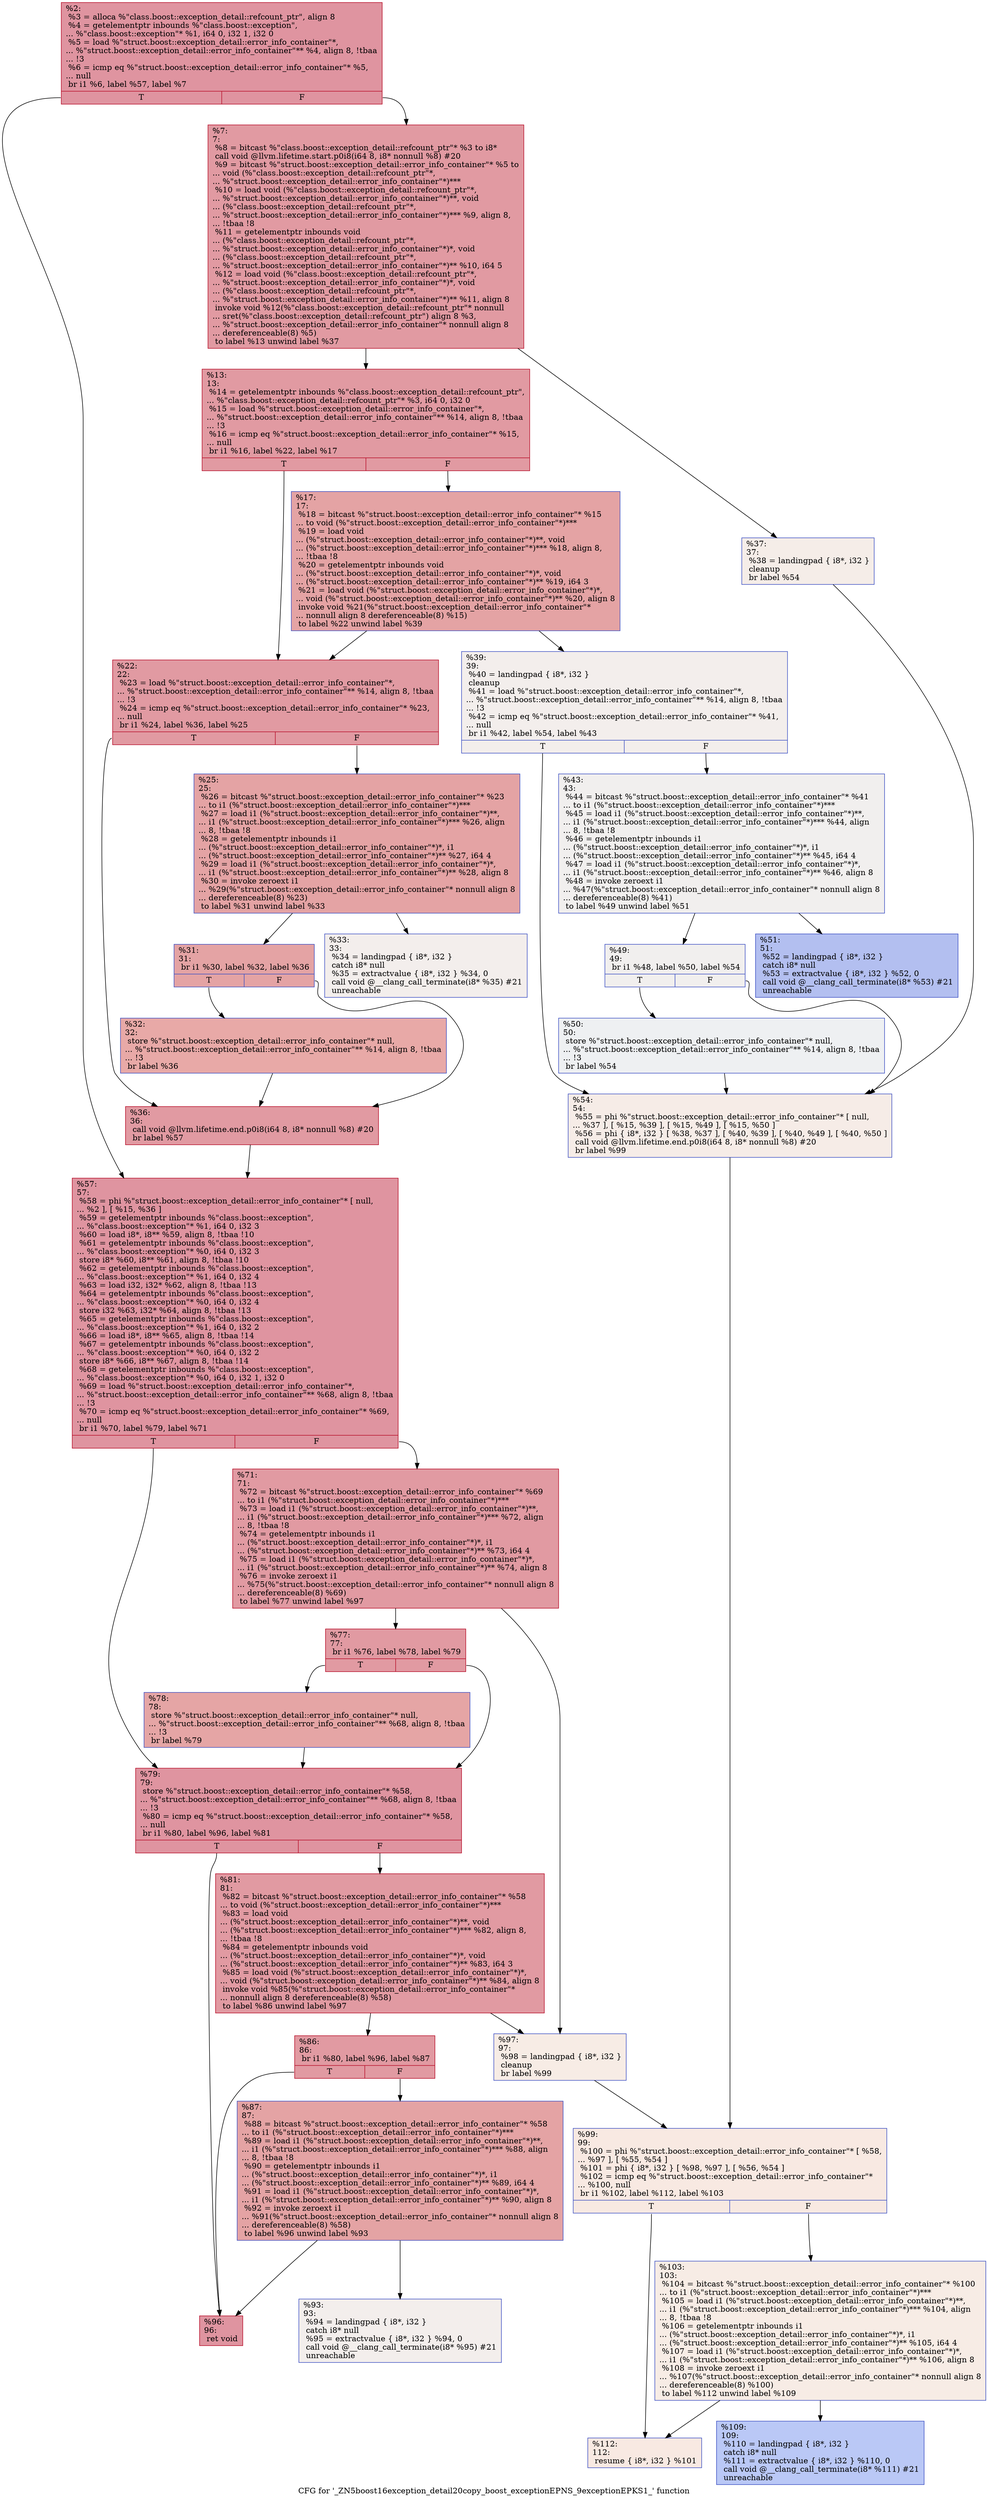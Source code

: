 digraph "CFG for '_ZN5boost16exception_detail20copy_boost_exceptionEPNS_9exceptionEPKS1_' function" {
	label="CFG for '_ZN5boost16exception_detail20copy_boost_exceptionEPNS_9exceptionEPKS1_' function";

	Node0x557e5898af20 [shape=record,color="#b70d28ff", style=filled, fillcolor="#b70d2870",label="{%2:\l  %3 = alloca %\"class.boost::exception_detail::refcount_ptr\", align 8\l  %4 = getelementptr inbounds %\"class.boost::exception\",\l... %\"class.boost::exception\"* %1, i64 0, i32 1, i32 0\l  %5 = load %\"struct.boost::exception_detail::error_info_container\"*,\l... %\"struct.boost::exception_detail::error_info_container\"** %4, align 8, !tbaa\l... !3\l  %6 = icmp eq %\"struct.boost::exception_detail::error_info_container\"* %5,\l... null\l  br i1 %6, label %57, label %7\l|{<s0>T|<s1>F}}"];
	Node0x557e5898af20:s0 -> Node0x557e5898b210;
	Node0x557e5898af20:s1 -> Node0x557e5898b260;
	Node0x557e5898b260 [shape=record,color="#b70d28ff", style=filled, fillcolor="#bb1b2c70",label="{%7:\l7:                                                \l  %8 = bitcast %\"class.boost::exception_detail::refcount_ptr\"* %3 to i8*\l  call void @llvm.lifetime.start.p0i8(i64 8, i8* nonnull %8) #20\l  %9 = bitcast %\"struct.boost::exception_detail::error_info_container\"* %5 to\l... void (%\"class.boost::exception_detail::refcount_ptr\"*,\l... %\"struct.boost::exception_detail::error_info_container\"*)***\l  %10 = load void (%\"class.boost::exception_detail::refcount_ptr\"*,\l... %\"struct.boost::exception_detail::error_info_container\"*)**, void\l... (%\"class.boost::exception_detail::refcount_ptr\"*,\l... %\"struct.boost::exception_detail::error_info_container\"*)*** %9, align 8,\l... !tbaa !8\l  %11 = getelementptr inbounds void\l... (%\"class.boost::exception_detail::refcount_ptr\"*,\l... %\"struct.boost::exception_detail::error_info_container\"*)*, void\l... (%\"class.boost::exception_detail::refcount_ptr\"*,\l... %\"struct.boost::exception_detail::error_info_container\"*)** %10, i64 5\l  %12 = load void (%\"class.boost::exception_detail::refcount_ptr\"*,\l... %\"struct.boost::exception_detail::error_info_container\"*)*, void\l... (%\"class.boost::exception_detail::refcount_ptr\"*,\l... %\"struct.boost::exception_detail::error_info_container\"*)** %11, align 8\l  invoke void %12(%\"class.boost::exception_detail::refcount_ptr\"* nonnull\l... sret(%\"class.boost::exception_detail::refcount_ptr\") align 8 %3,\l... %\"struct.boost::exception_detail::error_info_container\"* nonnull align 8\l... dereferenceable(8) %5)\l          to label %13 unwind label %37\l}"];
	Node0x557e5898b260 -> Node0x557e5898b780;
	Node0x557e5898b260 -> Node0x557e5898b7d0;
	Node0x557e5898b780 [shape=record,color="#b70d28ff", style=filled, fillcolor="#bb1b2c70",label="{%13:\l13:                                               \l  %14 = getelementptr inbounds %\"class.boost::exception_detail::refcount_ptr\",\l... %\"class.boost::exception_detail::refcount_ptr\"* %3, i64 0, i32 0\l  %15 = load %\"struct.boost::exception_detail::error_info_container\"*,\l... %\"struct.boost::exception_detail::error_info_container\"** %14, align 8, !tbaa\l... !3\l  %16 = icmp eq %\"struct.boost::exception_detail::error_info_container\"* %15,\l... null\l  br i1 %16, label %22, label %17\l|{<s0>T|<s1>F}}"];
	Node0x557e5898b780:s0 -> Node0x557e5898bb30;
	Node0x557e5898b780:s1 -> Node0x557e5898bb80;
	Node0x557e5898bb80 [shape=record,color="#3d50c3ff", style=filled, fillcolor="#c32e3170",label="{%17:\l17:                                               \l  %18 = bitcast %\"struct.boost::exception_detail::error_info_container\"* %15\l... to void (%\"struct.boost::exception_detail::error_info_container\"*)***\l  %19 = load void\l... (%\"struct.boost::exception_detail::error_info_container\"*)**, void\l... (%\"struct.boost::exception_detail::error_info_container\"*)*** %18, align 8,\l... !tbaa !8\l  %20 = getelementptr inbounds void\l... (%\"struct.boost::exception_detail::error_info_container\"*)*, void\l... (%\"struct.boost::exception_detail::error_info_container\"*)** %19, i64 3\l  %21 = load void (%\"struct.boost::exception_detail::error_info_container\"*)*,\l... void (%\"struct.boost::exception_detail::error_info_container\"*)** %20, align 8\l  invoke void %21(%\"struct.boost::exception_detail::error_info_container\"*\l... nonnull align 8 dereferenceable(8) %15)\l          to label %22 unwind label %39\l}"];
	Node0x557e5898bb80 -> Node0x557e5898bb30;
	Node0x557e5898bb80 -> Node0x557e5898beb0;
	Node0x557e5898bb30 [shape=record,color="#b70d28ff", style=filled, fillcolor="#bb1b2c70",label="{%22:\l22:                                               \l  %23 = load %\"struct.boost::exception_detail::error_info_container\"*,\l... %\"struct.boost::exception_detail::error_info_container\"** %14, align 8, !tbaa\l... !3\l  %24 = icmp eq %\"struct.boost::exception_detail::error_info_container\"* %23,\l... null\l  br i1 %24, label %36, label %25\l|{<s0>T|<s1>F}}"];
	Node0x557e5898bb30:s0 -> Node0x557e5898c0a0;
	Node0x557e5898bb30:s1 -> Node0x557e5898c0f0;
	Node0x557e5898c0f0 [shape=record,color="#3d50c3ff", style=filled, fillcolor="#c32e3170",label="{%25:\l25:                                               \l  %26 = bitcast %\"struct.boost::exception_detail::error_info_container\"* %23\l... to i1 (%\"struct.boost::exception_detail::error_info_container\"*)***\l  %27 = load i1 (%\"struct.boost::exception_detail::error_info_container\"*)**,\l... i1 (%\"struct.boost::exception_detail::error_info_container\"*)*** %26, align\l... 8, !tbaa !8\l  %28 = getelementptr inbounds i1\l... (%\"struct.boost::exception_detail::error_info_container\"*)*, i1\l... (%\"struct.boost::exception_detail::error_info_container\"*)** %27, i64 4\l  %29 = load i1 (%\"struct.boost::exception_detail::error_info_container\"*)*,\l... i1 (%\"struct.boost::exception_detail::error_info_container\"*)** %28, align 8\l  %30 = invoke zeroext i1\l... %29(%\"struct.boost::exception_detail::error_info_container\"* nonnull align 8\l... dereferenceable(8) %23)\l          to label %31 unwind label %33\l}"];
	Node0x557e5898c0f0 -> Node0x557e5898c420;
	Node0x557e5898c0f0 -> Node0x557e5898c470;
	Node0x557e5898c420 [shape=record,color="#3d50c3ff", style=filled, fillcolor="#c32e3170",label="{%31:\l31:                                               \l  br i1 %30, label %32, label %36\l|{<s0>T|<s1>F}}"];
	Node0x557e5898c420:s0 -> Node0x557e5898c630;
	Node0x557e5898c420:s1 -> Node0x557e5898c0a0;
	Node0x557e5898c630 [shape=record,color="#3d50c3ff", style=filled, fillcolor="#ca3b3770",label="{%32:\l32:                                               \l  store %\"struct.boost::exception_detail::error_info_container\"* null,\l... %\"struct.boost::exception_detail::error_info_container\"** %14, align 8, !tbaa\l... !3\l  br label %36\l}"];
	Node0x557e5898c630 -> Node0x557e5898c0a0;
	Node0x557e5898c470 [shape=record,color="#3d50c3ff", style=filled, fillcolor="#e3d9d370",label="{%33:\l33:                                               \l  %34 = landingpad \{ i8*, i32 \}\l          catch i8* null\l  %35 = extractvalue \{ i8*, i32 \} %34, 0\l  call void @__clang_call_terminate(i8* %35) #21\l  unreachable\l}"];
	Node0x557e5898c0a0 [shape=record,color="#b70d28ff", style=filled, fillcolor="#bb1b2c70",label="{%36:\l36:                                               \l  call void @llvm.lifetime.end.p0i8(i64 8, i8* nonnull %8) #20\l  br label %57\l}"];
	Node0x557e5898c0a0 -> Node0x557e5898b210;
	Node0x557e5898b7d0 [shape=record,color="#3d50c3ff", style=filled, fillcolor="#e8d6cc70",label="{%37:\l37:                                               \l  %38 = landingpad \{ i8*, i32 \}\l          cleanup\l  br label %54\l}"];
	Node0x557e5898b7d0 -> Node0x557e5898ccb0;
	Node0x557e5898beb0 [shape=record,color="#3d50c3ff", style=filled, fillcolor="#e3d9d370",label="{%39:\l39:                                               \l  %40 = landingpad \{ i8*, i32 \}\l          cleanup\l  %41 = load %\"struct.boost::exception_detail::error_info_container\"*,\l... %\"struct.boost::exception_detail::error_info_container\"** %14, align 8, !tbaa\l... !3\l  %42 = icmp eq %\"struct.boost::exception_detail::error_info_container\"* %41,\l... null\l  br i1 %42, label %54, label %43\l|{<s0>T|<s1>F}}"];
	Node0x557e5898beb0:s0 -> Node0x557e5898ccb0;
	Node0x557e5898beb0:s1 -> Node0x557e5898cec0;
	Node0x557e5898cec0 [shape=record,color="#3d50c3ff", style=filled, fillcolor="#e0dbd870",label="{%43:\l43:                                               \l  %44 = bitcast %\"struct.boost::exception_detail::error_info_container\"* %41\l... to i1 (%\"struct.boost::exception_detail::error_info_container\"*)***\l  %45 = load i1 (%\"struct.boost::exception_detail::error_info_container\"*)**,\l... i1 (%\"struct.boost::exception_detail::error_info_container\"*)*** %44, align\l... 8, !tbaa !8\l  %46 = getelementptr inbounds i1\l... (%\"struct.boost::exception_detail::error_info_container\"*)*, i1\l... (%\"struct.boost::exception_detail::error_info_container\"*)** %45, i64 4\l  %47 = load i1 (%\"struct.boost::exception_detail::error_info_container\"*)*,\l... i1 (%\"struct.boost::exception_detail::error_info_container\"*)** %46, align 8\l  %48 = invoke zeroext i1\l... %47(%\"struct.boost::exception_detail::error_info_container\"* nonnull align 8\l... dereferenceable(8) %41)\l          to label %49 unwind label %51\l}"];
	Node0x557e5898cec0 -> Node0x557e5898d1b0;
	Node0x557e5898cec0 -> Node0x557e5898d200;
	Node0x557e5898d1b0 [shape=record,color="#3d50c3ff", style=filled, fillcolor="#e0dbd870",label="{%49:\l49:                                               \l  br i1 %48, label %50, label %54\l|{<s0>T|<s1>F}}"];
	Node0x557e5898d1b0:s0 -> Node0x557e5898d3a0;
	Node0x557e5898d1b0:s1 -> Node0x557e5898ccb0;
	Node0x557e5898d3a0 [shape=record,color="#3d50c3ff", style=filled, fillcolor="#d9dce170",label="{%50:\l50:                                               \l  store %\"struct.boost::exception_detail::error_info_container\"* null,\l... %\"struct.boost::exception_detail::error_info_container\"** %14, align 8, !tbaa\l... !3\l  br label %54\l}"];
	Node0x557e5898d3a0 -> Node0x557e5898ccb0;
	Node0x557e5898d200 [shape=record,color="#3d50c3ff", style=filled, fillcolor="#536edd70",label="{%51:\l51:                                               \l  %52 = landingpad \{ i8*, i32 \}\l          catch i8* null\l  %53 = extractvalue \{ i8*, i32 \} %52, 0\l  call void @__clang_call_terminate(i8* %53) #21\l  unreachable\l}"];
	Node0x557e5898ccb0 [shape=record,color="#3d50c3ff", style=filled, fillcolor="#ead5c970",label="{%54:\l54:                                               \l  %55 = phi %\"struct.boost::exception_detail::error_info_container\"* [ null,\l... %37 ], [ %15, %39 ], [ %15, %49 ], [ %15, %50 ]\l  %56 = phi \{ i8*, i32 \} [ %38, %37 ], [ %40, %39 ], [ %40, %49 ], [ %40, %50 ]\l  call void @llvm.lifetime.end.p0i8(i64 8, i8* nonnull %8) #20\l  br label %99\l}"];
	Node0x557e5898ccb0 -> Node0x557e5898db80;
	Node0x557e5898b210 [shape=record,color="#b70d28ff", style=filled, fillcolor="#b70d2870",label="{%57:\l57:                                               \l  %58 = phi %\"struct.boost::exception_detail::error_info_container\"* [ null,\l... %2 ], [ %15, %36 ]\l  %59 = getelementptr inbounds %\"class.boost::exception\",\l... %\"class.boost::exception\"* %1, i64 0, i32 3\l  %60 = load i8*, i8** %59, align 8, !tbaa !10\l  %61 = getelementptr inbounds %\"class.boost::exception\",\l... %\"class.boost::exception\"* %0, i64 0, i32 3\l  store i8* %60, i8** %61, align 8, !tbaa !10\l  %62 = getelementptr inbounds %\"class.boost::exception\",\l... %\"class.boost::exception\"* %1, i64 0, i32 4\l  %63 = load i32, i32* %62, align 8, !tbaa !13\l  %64 = getelementptr inbounds %\"class.boost::exception\",\l... %\"class.boost::exception\"* %0, i64 0, i32 4\l  store i32 %63, i32* %64, align 8, !tbaa !13\l  %65 = getelementptr inbounds %\"class.boost::exception\",\l... %\"class.boost::exception\"* %1, i64 0, i32 2\l  %66 = load i8*, i8** %65, align 8, !tbaa !14\l  %67 = getelementptr inbounds %\"class.boost::exception\",\l... %\"class.boost::exception\"* %0, i64 0, i32 2\l  store i8* %66, i8** %67, align 8, !tbaa !14\l  %68 = getelementptr inbounds %\"class.boost::exception\",\l... %\"class.boost::exception\"* %0, i64 0, i32 1, i32 0\l  %69 = load %\"struct.boost::exception_detail::error_info_container\"*,\l... %\"struct.boost::exception_detail::error_info_container\"** %68, align 8, !tbaa\l... !3\l  %70 = icmp eq %\"struct.boost::exception_detail::error_info_container\"* %69,\l... null\l  br i1 %70, label %79, label %71\l|{<s0>T|<s1>F}}"];
	Node0x557e5898b210:s0 -> Node0x557e5897ba10;
	Node0x557e5898b210:s1 -> Node0x557e58972730;
	Node0x557e58972730 [shape=record,color="#b70d28ff", style=filled, fillcolor="#bb1b2c70",label="{%71:\l71:                                               \l  %72 = bitcast %\"struct.boost::exception_detail::error_info_container\"* %69\l... to i1 (%\"struct.boost::exception_detail::error_info_container\"*)***\l  %73 = load i1 (%\"struct.boost::exception_detail::error_info_container\"*)**,\l... i1 (%\"struct.boost::exception_detail::error_info_container\"*)*** %72, align\l... 8, !tbaa !8\l  %74 = getelementptr inbounds i1\l... (%\"struct.boost::exception_detail::error_info_container\"*)*, i1\l... (%\"struct.boost::exception_detail::error_info_container\"*)** %73, i64 4\l  %75 = load i1 (%\"struct.boost::exception_detail::error_info_container\"*)*,\l... i1 (%\"struct.boost::exception_detail::error_info_container\"*)** %74, align 8\l  %76 = invoke zeroext i1\l... %75(%\"struct.boost::exception_detail::error_info_container\"* nonnull align 8\l... dereferenceable(8) %69)\l          to label %77 unwind label %97\l}"];
	Node0x557e58972730 -> Node0x557e58958c20;
	Node0x557e58972730 -> Node0x557e589c2200;
	Node0x557e58958c20 [shape=record,color="#b70d28ff", style=filled, fillcolor="#bb1b2c70",label="{%77:\l77:                                               \l  br i1 %76, label %78, label %79\l|{<s0>T|<s1>F}}"];
	Node0x557e58958c20:s0 -> Node0x557e589c23e0;
	Node0x557e58958c20:s1 -> Node0x557e5897ba10;
	Node0x557e589c23e0 [shape=record,color="#3d50c3ff", style=filled, fillcolor="#c5333470",label="{%78:\l78:                                               \l  store %\"struct.boost::exception_detail::error_info_container\"* null,\l... %\"struct.boost::exception_detail::error_info_container\"** %68, align 8, !tbaa\l... !3\l  br label %79\l}"];
	Node0x557e589c23e0 -> Node0x557e5897ba10;
	Node0x557e5897ba10 [shape=record,color="#b70d28ff", style=filled, fillcolor="#b70d2870",label="{%79:\l79:                                               \l  store %\"struct.boost::exception_detail::error_info_container\"* %58,\l... %\"struct.boost::exception_detail::error_info_container\"** %68, align 8, !tbaa\l... !3\l  %80 = icmp eq %\"struct.boost::exception_detail::error_info_container\"* %58,\l... null\l  br i1 %80, label %96, label %81\l|{<s0>T|<s1>F}}"];
	Node0x557e5897ba10:s0 -> Node0x557e589c2700;
	Node0x557e5897ba10:s1 -> Node0x557e589c2750;
	Node0x557e589c2750 [shape=record,color="#b70d28ff", style=filled, fillcolor="#bb1b2c70",label="{%81:\l81:                                               \l  %82 = bitcast %\"struct.boost::exception_detail::error_info_container\"* %58\l... to void (%\"struct.boost::exception_detail::error_info_container\"*)***\l  %83 = load void\l... (%\"struct.boost::exception_detail::error_info_container\"*)**, void\l... (%\"struct.boost::exception_detail::error_info_container\"*)*** %82, align 8,\l... !tbaa !8\l  %84 = getelementptr inbounds void\l... (%\"struct.boost::exception_detail::error_info_container\"*)*, void\l... (%\"struct.boost::exception_detail::error_info_container\"*)** %83, i64 3\l  %85 = load void (%\"struct.boost::exception_detail::error_info_container\"*)*,\l... void (%\"struct.boost::exception_detail::error_info_container\"*)** %84, align 8\l  invoke void %85(%\"struct.boost::exception_detail::error_info_container\"*\l... nonnull align 8 dereferenceable(8) %58)\l          to label %86 unwind label %97\l}"];
	Node0x557e589c2750 -> Node0x557e589c2a40;
	Node0x557e589c2750 -> Node0x557e589c2200;
	Node0x557e589c2a40 [shape=record,color="#b70d28ff", style=filled, fillcolor="#bb1b2c70",label="{%86:\l86:                                               \l  br i1 %80, label %96, label %87\l|{<s0>T|<s1>F}}"];
	Node0x557e589c2a40:s0 -> Node0x557e589c2700;
	Node0x557e589c2a40:s1 -> Node0x557e589c2bc0;
	Node0x557e589c2bc0 [shape=record,color="#3d50c3ff", style=filled, fillcolor="#c32e3170",label="{%87:\l87:                                               \l  %88 = bitcast %\"struct.boost::exception_detail::error_info_container\"* %58\l... to i1 (%\"struct.boost::exception_detail::error_info_container\"*)***\l  %89 = load i1 (%\"struct.boost::exception_detail::error_info_container\"*)**,\l... i1 (%\"struct.boost::exception_detail::error_info_container\"*)*** %88, align\l... 8, !tbaa !8\l  %90 = getelementptr inbounds i1\l... (%\"struct.boost::exception_detail::error_info_container\"*)*, i1\l... (%\"struct.boost::exception_detail::error_info_container\"*)** %89, i64 4\l  %91 = load i1 (%\"struct.boost::exception_detail::error_info_container\"*)*,\l... i1 (%\"struct.boost::exception_detail::error_info_container\"*)** %90, align 8\l  %92 = invoke zeroext i1\l... %91(%\"struct.boost::exception_detail::error_info_container\"* nonnull align 8\l... dereferenceable(8) %58)\l          to label %96 unwind label %93\l}"];
	Node0x557e589c2bc0 -> Node0x557e589c2700;
	Node0x557e589c2bc0 -> Node0x557e589c2eb0;
	Node0x557e589c2eb0 [shape=record,color="#3d50c3ff", style=filled, fillcolor="#e3d9d370",label="{%93:\l93:                                               \l  %94 = landingpad \{ i8*, i32 \}\l          catch i8* null\l  %95 = extractvalue \{ i8*, i32 \} %94, 0\l  call void @__clang_call_terminate(i8* %95) #21\l  unreachable\l}"];
	Node0x557e589c2700 [shape=record,color="#b70d28ff", style=filled, fillcolor="#b70d2870",label="{%96:\l96:                                               \l  ret void\l}"];
	Node0x557e589c2200 [shape=record,color="#3d50c3ff", style=filled, fillcolor="#ecd3c570",label="{%97:\l97:                                               \l  %98 = landingpad \{ i8*, i32 \}\l          cleanup\l  br label %99\l}"];
	Node0x557e589c2200 -> Node0x557e5898db80;
	Node0x557e5898db80 [shape=record,color="#3d50c3ff", style=filled, fillcolor="#efcebd70",label="{%99:\l99:                                               \l  %100 = phi %\"struct.boost::exception_detail::error_info_container\"* [ %58,\l... %97 ], [ %55, %54 ]\l  %101 = phi \{ i8*, i32 \} [ %98, %97 ], [ %56, %54 ]\l  %102 = icmp eq %\"struct.boost::exception_detail::error_info_container\"*\l... %100, null\l  br i1 %102, label %112, label %103\l|{<s0>T|<s1>F}}"];
	Node0x557e5898db80:s0 -> Node0x557e589c3530;
	Node0x557e5898db80:s1 -> Node0x557e589c3580;
	Node0x557e589c3580 [shape=record,color="#3d50c3ff", style=filled, fillcolor="#ecd3c570",label="{%103:\l103:                                              \l  %104 = bitcast %\"struct.boost::exception_detail::error_info_container\"* %100\l... to i1 (%\"struct.boost::exception_detail::error_info_container\"*)***\l  %105 = load i1 (%\"struct.boost::exception_detail::error_info_container\"*)**,\l... i1 (%\"struct.boost::exception_detail::error_info_container\"*)*** %104, align\l... 8, !tbaa !8\l  %106 = getelementptr inbounds i1\l... (%\"struct.boost::exception_detail::error_info_container\"*)*, i1\l... (%\"struct.boost::exception_detail::error_info_container\"*)** %105, i64 4\l  %107 = load i1 (%\"struct.boost::exception_detail::error_info_container\"*)*,\l... i1 (%\"struct.boost::exception_detail::error_info_container\"*)** %106, align 8\l  %108 = invoke zeroext i1\l... %107(%\"struct.boost::exception_detail::error_info_container\"* nonnull align 8\l... dereferenceable(8) %100)\l          to label %112 unwind label %109\l}"];
	Node0x557e589c3580 -> Node0x557e589c3530;
	Node0x557e589c3580 -> Node0x557e589c3870;
	Node0x557e589c3870 [shape=record,color="#3d50c3ff", style=filled, fillcolor="#6282ea70",label="{%109:\l109:                                              \l  %110 = landingpad \{ i8*, i32 \}\l          catch i8* null\l  %111 = extractvalue \{ i8*, i32 \} %110, 0\l  call void @__clang_call_terminate(i8* %111) #21\l  unreachable\l}"];
	Node0x557e589c3530 [shape=record,color="#3d50c3ff", style=filled, fillcolor="#efcebd70",label="{%112:\l112:                                              \l  resume \{ i8*, i32 \} %101\l}"];
}
